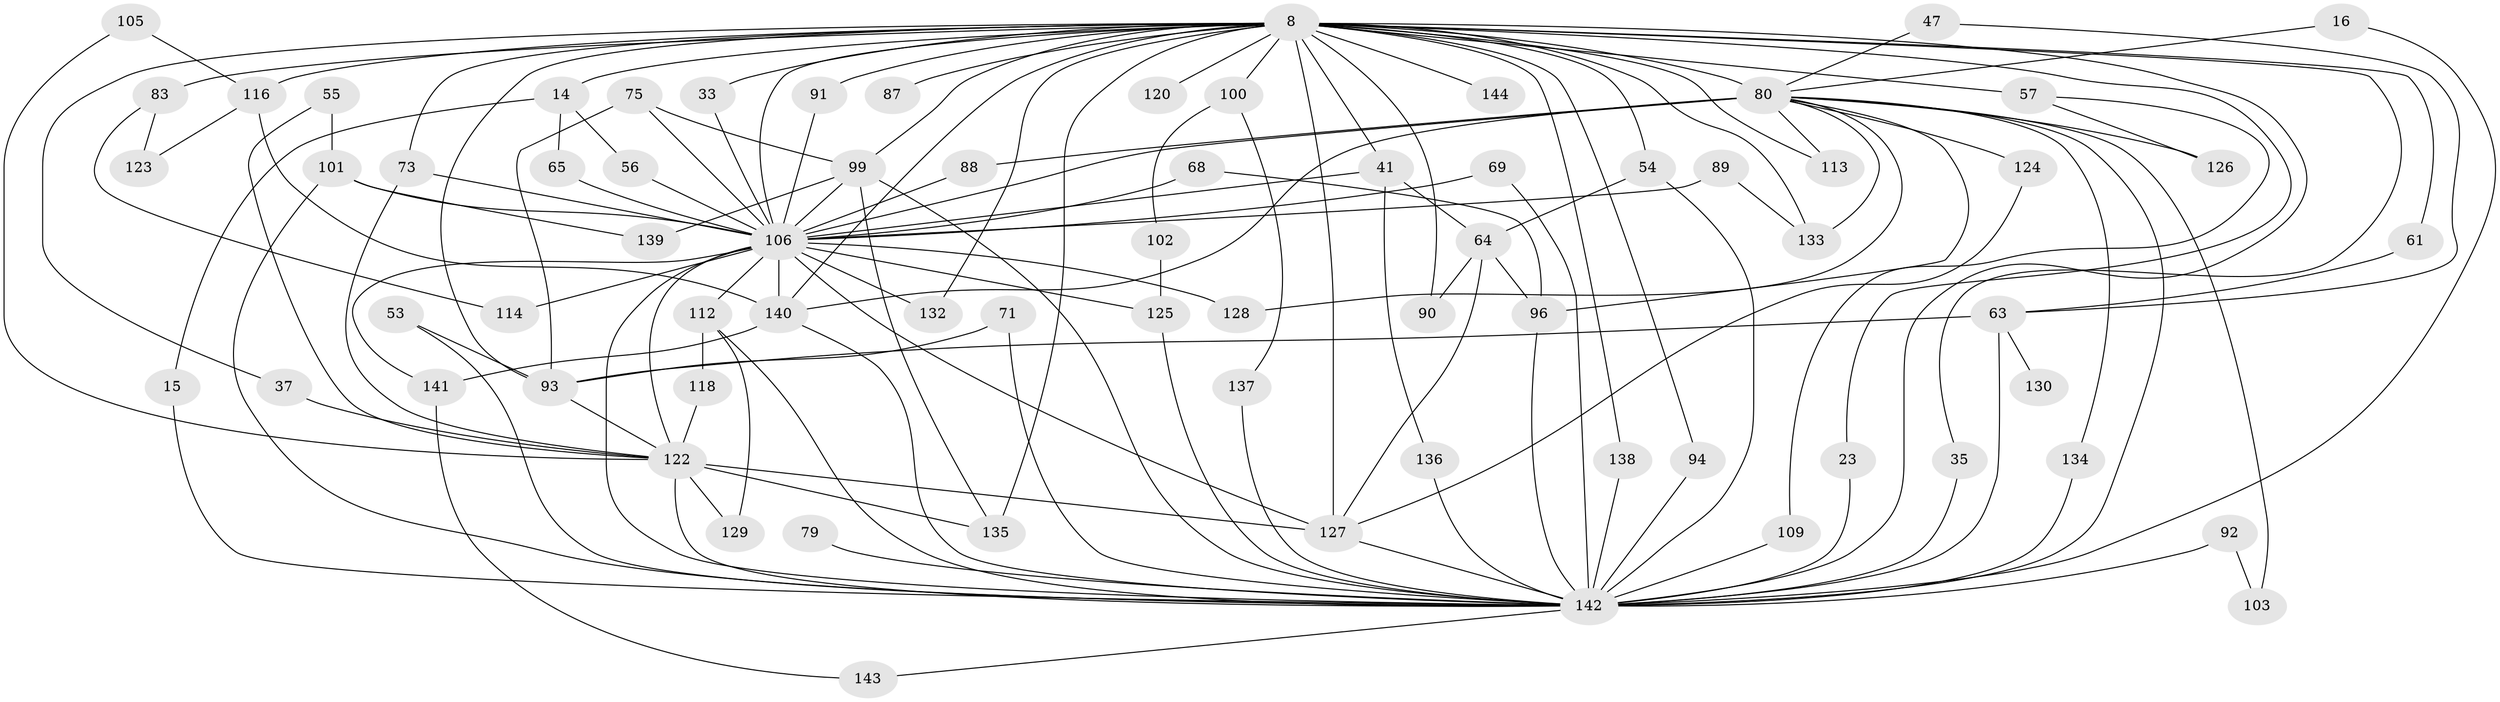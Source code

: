 // original degree distribution, {10: 0.006944444444444444, 28: 0.006944444444444444, 27: 0.006944444444444444, 17: 0.013888888888888888, 29: 0.006944444444444444, 25: 0.013888888888888888, 30: 0.013888888888888888, 5: 0.04861111111111111, 3: 0.22916666666666666, 2: 0.5069444444444444, 4: 0.09027777777777778, 7: 0.006944444444444444, 6: 0.027777777777777776, 8: 0.013888888888888888, 9: 0.006944444444444444}
// Generated by graph-tools (version 1.1) at 2025/45/03/09/25 04:45:30]
// undirected, 72 vertices, 142 edges
graph export_dot {
graph [start="1"]
  node [color=gray90,style=filled];
  8 [super="+6+7"];
  14;
  15;
  16;
  23;
  33 [super="+28"];
  35;
  37;
  41 [super="+19"];
  47;
  53;
  54;
  55;
  56;
  57 [super="+44"];
  61;
  63 [super="+30"];
  64 [super="+60"];
  65;
  68;
  69;
  71;
  73 [super="+72"];
  75 [super="+26"];
  79;
  80 [super="+78+70+1"];
  83;
  87;
  88;
  89 [super="+31"];
  90;
  91;
  92;
  93 [super="+59"];
  94;
  96 [super="+82"];
  99 [super="+29+34+17"];
  100;
  101 [super="+95+12"];
  102;
  103;
  105;
  106 [super="+85+3"];
  109 [super="+86"];
  112 [super="+98+36"];
  113 [super="+58"];
  114;
  116 [super="+81"];
  118;
  120;
  122 [super="+27+121+74"];
  123;
  124 [super="+110"];
  125 [super="+76"];
  126;
  127 [super="+21+18+62"];
  128;
  129;
  130;
  132 [super="+97"];
  133 [super="+107"];
  134;
  135 [super="+131+84"];
  136;
  137;
  138;
  139;
  140 [super="+108+104+117"];
  141 [super="+24"];
  142 [super="+115+119"];
  143;
  144;
  8 -- 14 [weight=2];
  8 -- 23;
  8 -- 37;
  8 -- 41 [weight=2];
  8 -- 54;
  8 -- 87 [weight=2];
  8 -- 100 [weight=2];
  8 -- 120 [weight=2];
  8 -- 132 [weight=2];
  8 -- 138;
  8 -- 73;
  8 -- 144 [weight=2];
  8 -- 83 [weight=2];
  8 -- 90;
  8 -- 91;
  8 -- 33 [weight=2];
  8 -- 35;
  8 -- 106 [weight=7];
  8 -- 113 [weight=2];
  8 -- 61;
  8 -- 135 [weight=4];
  8 -- 94;
  8 -- 116 [weight=2];
  8 -- 57 [weight=2];
  8 -- 127 [weight=4];
  8 -- 80 [weight=11];
  8 -- 133;
  8 -- 142 [weight=7];
  8 -- 93 [weight=2];
  8 -- 140;
  8 -- 99;
  14 -- 15;
  14 -- 56;
  14 -- 65;
  15 -- 142;
  16 -- 80;
  16 -- 142;
  23 -- 142;
  33 -- 106;
  35 -- 142;
  37 -- 122;
  41 -- 136;
  41 -- 64;
  41 -- 106;
  47 -- 63;
  47 -- 80;
  53 -- 142;
  53 -- 93;
  54 -- 64;
  54 -- 142;
  55 -- 101;
  55 -- 122;
  56 -- 106;
  57 -- 109;
  57 -- 126;
  61 -- 63;
  63 -- 130;
  63 -- 142 [weight=3];
  63 -- 93;
  64 -- 96;
  64 -- 90;
  64 -- 127 [weight=2];
  65 -- 106;
  68 -- 96;
  68 -- 106 [weight=2];
  69 -- 106;
  69 -- 142;
  71 -- 142;
  71 -- 93;
  73 -- 122;
  73 -- 106;
  75 -- 106;
  75 -- 93;
  75 -- 99;
  79 -- 142;
  80 -- 133;
  80 -- 134;
  80 -- 88;
  80 -- 103;
  80 -- 113;
  80 -- 124 [weight=2];
  80 -- 126;
  80 -- 140 [weight=3];
  80 -- 96;
  80 -- 128;
  80 -- 106 [weight=9];
  80 -- 142 [weight=9];
  83 -- 114;
  83 -- 123;
  88 -- 106;
  89 -- 133;
  89 -- 106 [weight=3];
  91 -- 106;
  92 -- 103;
  92 -- 142 [weight=2];
  93 -- 122 [weight=2];
  94 -- 142;
  96 -- 142 [weight=2];
  99 -- 106;
  99 -- 139;
  99 -- 142 [weight=4];
  99 -- 135;
  100 -- 102;
  100 -- 137;
  101 -- 139;
  101 -- 106 [weight=2];
  101 -- 142;
  102 -- 125;
  105 -- 116;
  105 -- 122;
  106 -- 114;
  106 -- 128;
  106 -- 132;
  106 -- 140 [weight=2];
  106 -- 141 [weight=2];
  106 -- 112 [weight=3];
  106 -- 122;
  106 -- 125 [weight=3];
  106 -- 127 [weight=2];
  106 -- 142 [weight=5];
  109 -- 142 [weight=2];
  112 -- 129;
  112 -- 118;
  112 -- 142 [weight=2];
  116 -- 123;
  116 -- 140;
  118 -- 122;
  122 -- 129;
  122 -- 135;
  122 -- 127 [weight=2];
  122 -- 142 [weight=4];
  124 -- 127;
  125 -- 142;
  127 -- 142 [weight=2];
  134 -- 142;
  136 -- 142;
  137 -- 142;
  138 -- 142;
  140 -- 141 [weight=2];
  140 -- 142;
  141 -- 143;
  142 -- 143;
}
